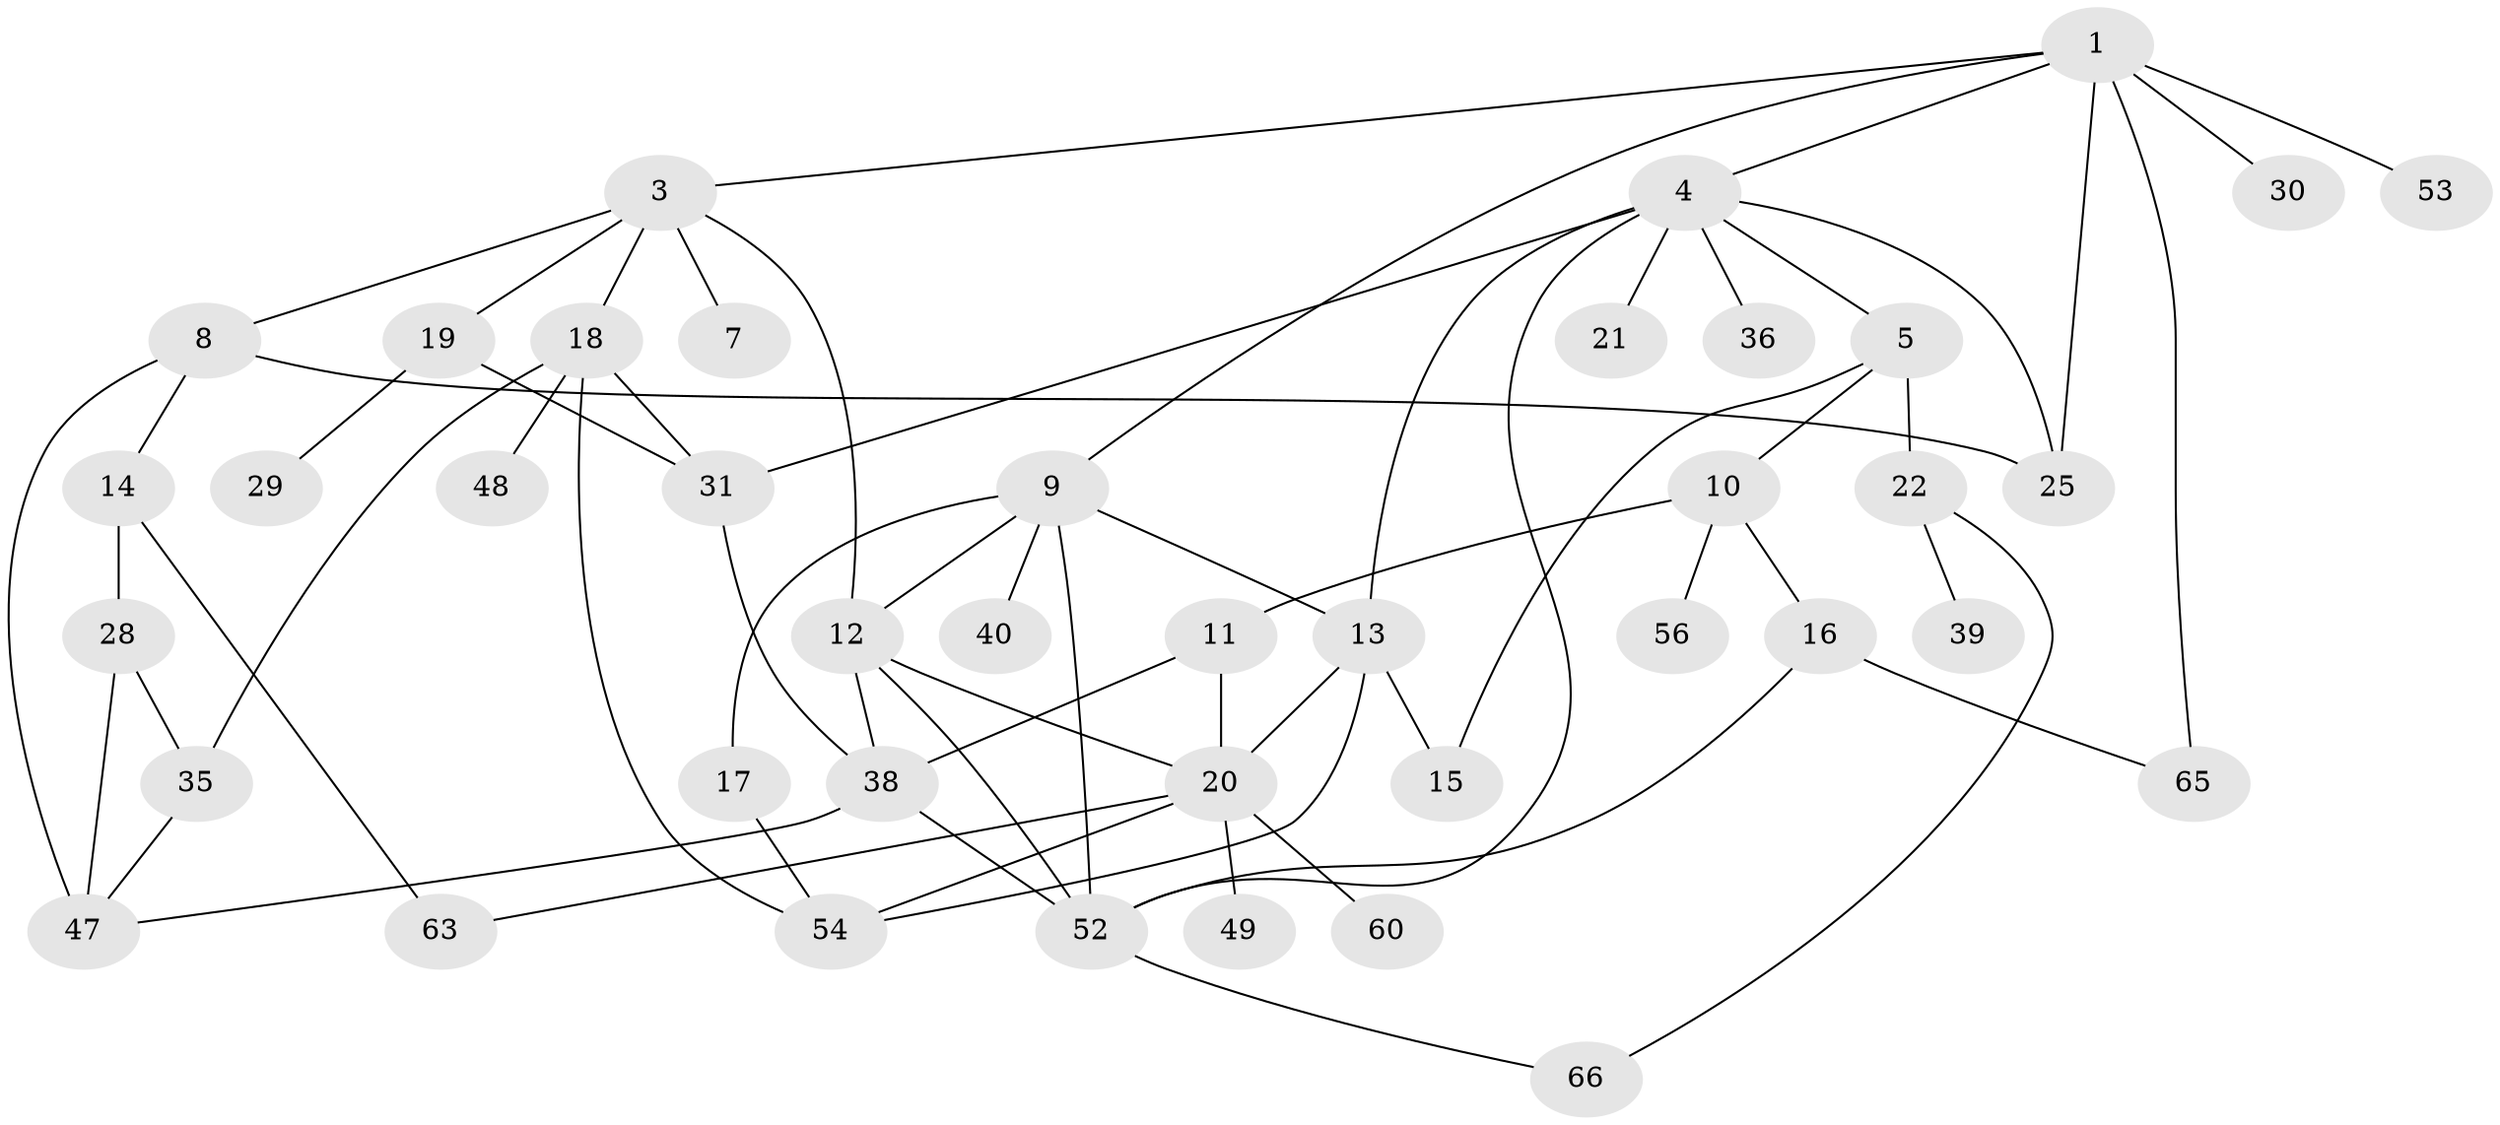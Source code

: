 // Generated by graph-tools (version 1.1) at 2025/51/02/27/25 19:51:39]
// undirected, 41 vertices, 65 edges
graph export_dot {
graph [start="1"]
  node [color=gray90,style=filled];
  1 [super="+2"];
  3 [super="+6"];
  4 [super="+51"];
  5;
  7 [super="+34"];
  8 [super="+55"];
  9 [super="+26"];
  10 [super="+45"];
  11 [super="+43"];
  12 [super="+33"];
  13 [super="+24"];
  14 [super="+23"];
  15 [super="+27"];
  16 [super="+61"];
  17;
  18 [super="+41"];
  19;
  20 [super="+58"];
  21;
  22 [super="+44"];
  25 [super="+32"];
  28 [super="+37"];
  29 [super="+42"];
  30;
  31 [super="+59"];
  35 [super="+46"];
  36;
  38 [super="+50"];
  39;
  40;
  47 [super="+57"];
  48;
  49;
  52 [super="+62"];
  53;
  54 [super="+64"];
  56;
  60;
  63;
  65;
  66;
  1 -- 3;
  1 -- 4;
  1 -- 30;
  1 -- 53;
  1 -- 65;
  1 -- 9;
  1 -- 25;
  3 -- 18;
  3 -- 19;
  3 -- 7;
  3 -- 8;
  3 -- 12;
  4 -- 5;
  4 -- 21;
  4 -- 31;
  4 -- 36;
  4 -- 52;
  4 -- 13;
  4 -- 25;
  5 -- 10;
  5 -- 22;
  5 -- 15;
  8 -- 14;
  8 -- 47;
  8 -- 25;
  9 -- 13;
  9 -- 17;
  9 -- 40;
  9 -- 52;
  9 -- 12;
  10 -- 11;
  10 -- 16;
  10 -- 56;
  11 -- 20;
  11 -- 38;
  12 -- 20;
  12 -- 52;
  12 -- 38;
  13 -- 15;
  13 -- 20;
  13 -- 54;
  14 -- 28;
  14 -- 63;
  16 -- 52;
  16 -- 65;
  17 -- 54;
  18 -- 35;
  18 -- 48;
  18 -- 54;
  18 -- 31;
  19 -- 29;
  19 -- 31;
  20 -- 49;
  20 -- 54;
  20 -- 60;
  20 -- 63;
  22 -- 39;
  22 -- 66;
  28 -- 47 [weight=2];
  28 -- 35;
  31 -- 38;
  35 -- 47;
  38 -- 52;
  38 -- 47;
  52 -- 66;
}
